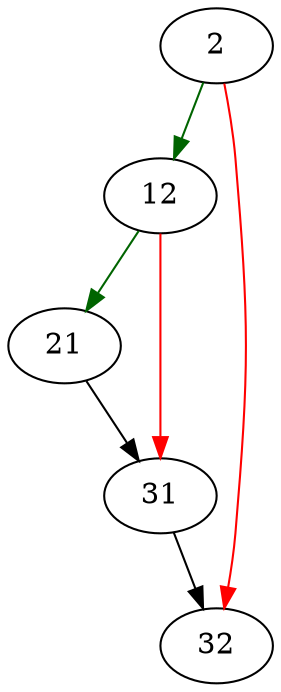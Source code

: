 strict digraph "functionDestroy" {
	// Node definitions.
	2 [entry=true];
	12;
	32;
	21;
	31;

	// Edge definitions.
	2 -> 12 [
		color=darkgreen
		cond=true
	];
	2 -> 32 [
		color=red
		cond=false
	];
	12 -> 21 [
		color=darkgreen
		cond=true
	];
	12 -> 31 [
		color=red
		cond=false
	];
	21 -> 31;
	31 -> 32;
}